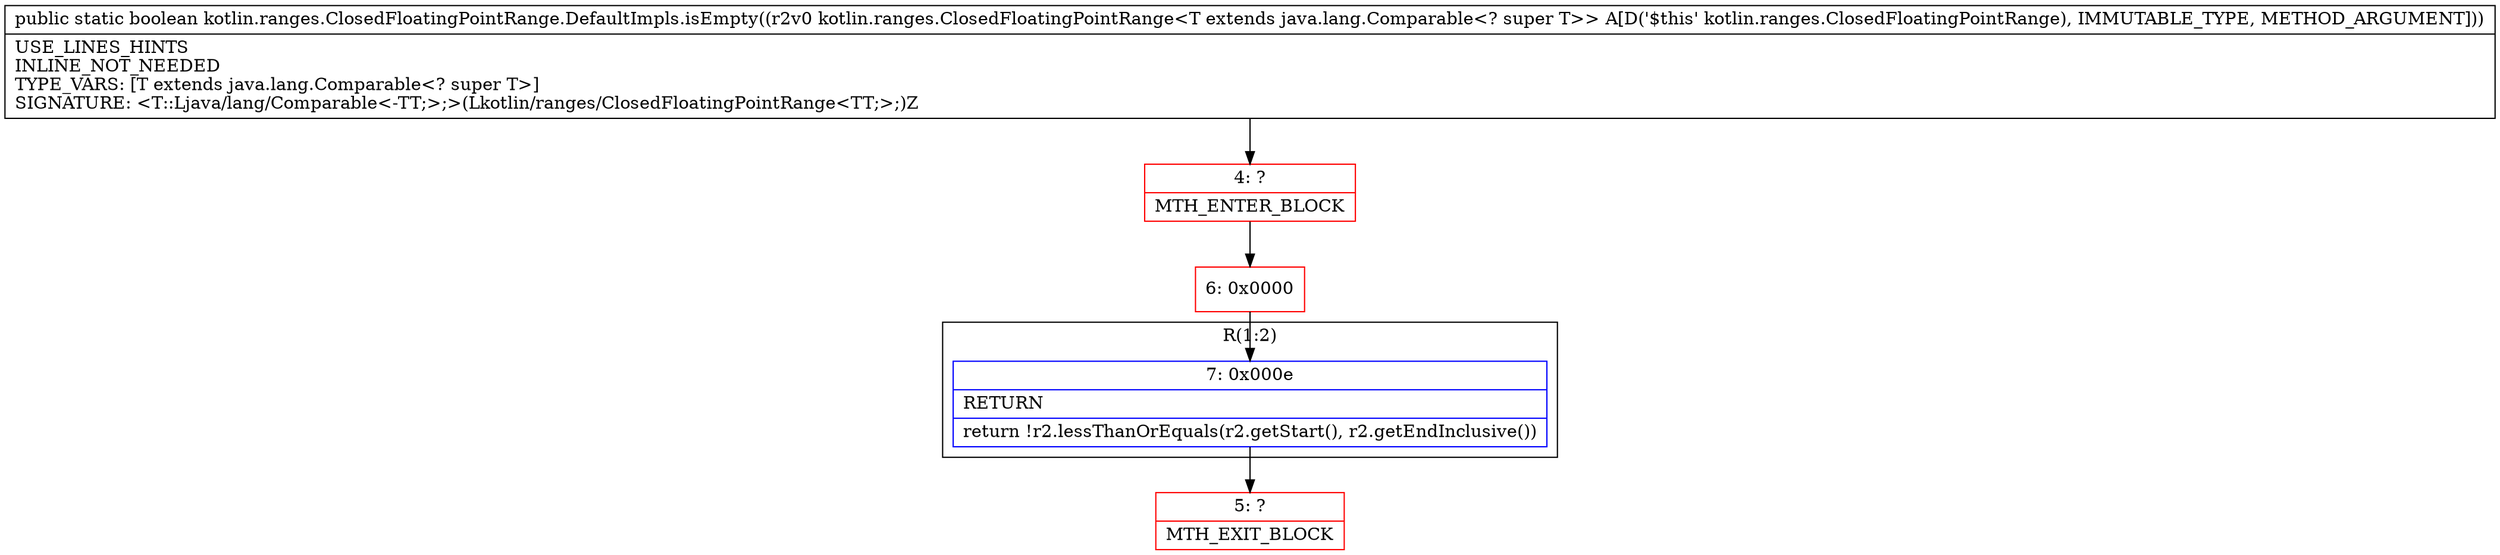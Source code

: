 digraph "CFG forkotlin.ranges.ClosedFloatingPointRange.DefaultImpls.isEmpty(Lkotlin\/ranges\/ClosedFloatingPointRange;)Z" {
subgraph cluster_Region_1749977043 {
label = "R(1:2)";
node [shape=record,color=blue];
Node_7 [shape=record,label="{7\:\ 0x000e|RETURN\l|return !r2.lessThanOrEquals(r2.getStart(), r2.getEndInclusive())\l}"];
}
Node_4 [shape=record,color=red,label="{4\:\ ?|MTH_ENTER_BLOCK\l}"];
Node_6 [shape=record,color=red,label="{6\:\ 0x0000}"];
Node_5 [shape=record,color=red,label="{5\:\ ?|MTH_EXIT_BLOCK\l}"];
MethodNode[shape=record,label="{public static boolean kotlin.ranges.ClosedFloatingPointRange.DefaultImpls.isEmpty((r2v0 kotlin.ranges.ClosedFloatingPointRange\<T extends java.lang.Comparable\<? super T\>\> A[D('$this' kotlin.ranges.ClosedFloatingPointRange), IMMUTABLE_TYPE, METHOD_ARGUMENT]))  | USE_LINES_HINTS\lINLINE_NOT_NEEDED\lTYPE_VARS: [T extends java.lang.Comparable\<? super T\>]\lSIGNATURE: \<T::Ljava\/lang\/Comparable\<\-TT;\>;\>(Lkotlin\/ranges\/ClosedFloatingPointRange\<TT;\>;)Z\l}"];
MethodNode -> Node_4;Node_7 -> Node_5;
Node_4 -> Node_6;
Node_6 -> Node_7;
}

